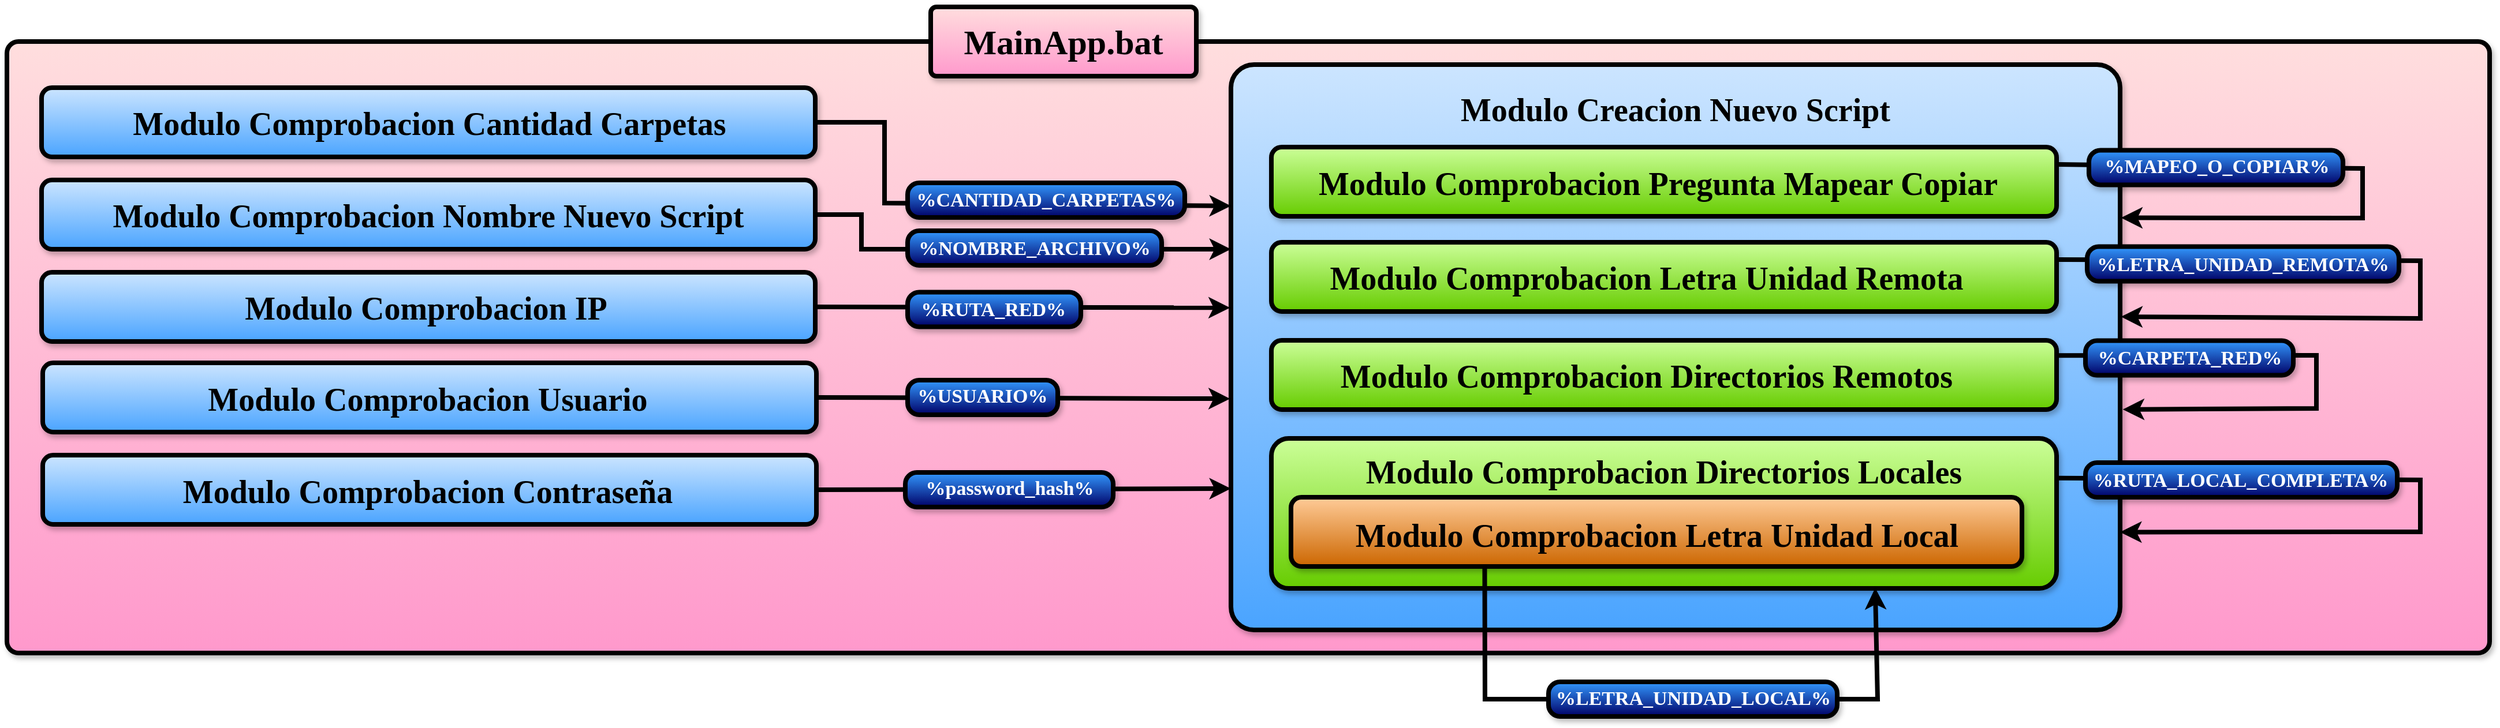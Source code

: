 <mxfile version="20.8.16" type="device"><diagram id="C5RBs43oDa-KdzZeNtuy" name="Page-1"><mxGraphModel dx="1475" dy="2622" grid="1" gridSize="10" guides="1" tooltips="1" connect="1" arrows="1" fold="1" page="1" pageScale="1" pageWidth="827" pageHeight="1169" math="0" shadow="0"><root><mxCell id="WIyWlLk6GJQsqaUBKTNV-0"/><mxCell id="WIyWlLk6GJQsqaUBKTNV-1" parent="WIyWlLk6GJQsqaUBKTNV-0"/><mxCell id="xYV5J3Dk0RjKf7E60ngk-5" value="" style="rounded=1;whiteSpace=wrap;html=1;strokeWidth=4;fillColor=#FFDEDE;strokeColor=#000000;shadow=1;glass=0;gradientColor=#FF99CC;absoluteArcSize=1;" vertex="1" parent="WIyWlLk6GJQsqaUBKTNV-1"><mxGeometry x="1290" y="-1030" width="2150" height="530" as="geometry"/></mxCell><mxCell id="xYV5J3Dk0RjKf7E60ngk-6" value="" style="rounded=1;whiteSpace=wrap;html=1;fillColor=#cce5ff;strokeColor=#000000;gradientColor=#4AA4FF;strokeWidth=4;shadow=1;" vertex="1" parent="WIyWlLk6GJQsqaUBKTNV-1"><mxGeometry x="1320" y="-990" width="670" height="60" as="geometry"/></mxCell><mxCell id="xYV5J3Dk0RjKf7E60ngk-7" value="" style="rounded=1;whiteSpace=wrap;html=1;strokeWidth=4;fillColor=#FFDEDE;strokeColor=#000000;shadow=1;glass=0;gradientColor=#FF99CC;absoluteArcSize=1;arcSize=10;" vertex="1" parent="WIyWlLk6GJQsqaUBKTNV-1"><mxGeometry x="2090" y="-1060" width="230" height="60" as="geometry"/></mxCell><mxCell id="xYV5J3Dk0RjKf7E60ngk-8" value="&lt;font face=&quot;Tahoma&quot; style=&quot;font-size: 30px;&quot;&gt;&lt;b style=&quot;&quot;&gt;MainApp.bat&lt;/b&gt;&lt;/font&gt;" style="text;html=1;strokeColor=none;fillColor=none;align=center;verticalAlign=middle;whiteSpace=wrap;rounded=0;shadow=1;" vertex="1" parent="WIyWlLk6GJQsqaUBKTNV-1"><mxGeometry x="2100" y="-1050" width="210" height="40" as="geometry"/></mxCell><mxCell id="xYV5J3Dk0RjKf7E60ngk-9" value="" style="rounded=1;whiteSpace=wrap;html=1;fillColor=#cce5ff;strokeColor=#000000;gradientColor=#4AA4FF;strokeWidth=4;shadow=1;" vertex="1" parent="WIyWlLk6GJQsqaUBKTNV-1"><mxGeometry x="1320" y="-910" width="670" height="60" as="geometry"/></mxCell><mxCell id="xYV5J3Dk0RjKf7E60ngk-10" value="" style="rounded=1;whiteSpace=wrap;html=1;fillColor=#cce5ff;strokeColor=#000000;gradientColor=#4AA4FF;strokeWidth=4;shadow=1;" vertex="1" parent="WIyWlLk6GJQsqaUBKTNV-1"><mxGeometry x="1320" y="-830" width="670" height="60" as="geometry"/></mxCell><mxCell id="xYV5J3Dk0RjKf7E60ngk-12" value="" style="rounded=1;whiteSpace=wrap;html=1;fillColor=#cce5ff;strokeColor=#000000;gradientColor=#4AA4FF;strokeWidth=4;shadow=1;" vertex="1" parent="WIyWlLk6GJQsqaUBKTNV-1"><mxGeometry x="1321" y="-751.5" width="670" height="60" as="geometry"/></mxCell><mxCell id="xYV5J3Dk0RjKf7E60ngk-13" value="" style="rounded=1;whiteSpace=wrap;html=1;fillColor=#cce5ff;strokeColor=#000000;gradientColor=#4AA4FF;strokeWidth=4;shadow=1;" vertex="1" parent="WIyWlLk6GJQsqaUBKTNV-1"><mxGeometry x="1321" y="-671.5" width="670" height="60" as="geometry"/></mxCell><mxCell id="xYV5J3Dk0RjKf7E60ngk-14" value="" style="rounded=1;whiteSpace=wrap;html=1;fillColor=#cce5ff;strokeColor=#000000;gradientColor=#4AA4FF;strokeWidth=4;shadow=1;container=0;fixDash=0;dropTarget=0;metaEdit=0;arcSize=40;absoluteArcSize=1;imageHeight=24;" vertex="1" parent="WIyWlLk6GJQsqaUBKTNV-1"><mxGeometry x="2350" y="-1010" width="770" height="490" as="geometry"><mxRectangle x="1060" y="140" width="50" height="40" as="alternateBounds"/></mxGeometry></mxCell><mxCell id="xYV5J3Dk0RjKf7E60ngk-16" value="" style="rounded=1;whiteSpace=wrap;html=1;fillColor=#CCFF99;strokeColor=#000000;strokeWidth=4;shadow=1;gradientColor=#66CC00;arcSize=30;absoluteArcSize=1;" vertex="1" parent="WIyWlLk6GJQsqaUBKTNV-1"><mxGeometry x="2385" y="-686" width="680" height="130" as="geometry"/></mxCell><mxCell id="xYV5J3Dk0RjKf7E60ngk-17" value="" style="rounded=1;whiteSpace=wrap;html=1;fillColor=#ffcc99;strokeColor=#000000;strokeWidth=4;shadow=1;gradientColor=#CC6600;" vertex="1" parent="WIyWlLk6GJQsqaUBKTNV-1"><mxGeometry x="2402" y="-635" width="633" height="60" as="geometry"/></mxCell><mxCell id="xYV5J3Dk0RjKf7E60ngk-18" value="&lt;b&gt;&lt;font style=&quot;font-size: 28px;&quot;&gt;Modulo Comprobacion Cantidad Carpetas&lt;/font&gt;&lt;/b&gt;" style="text;html=1;strokeColor=none;fillColor=none;align=center;verticalAlign=middle;whiteSpace=wrap;rounded=0;fontSize=30;fontFamily=Tahoma;" vertex="1" parent="WIyWlLk6GJQsqaUBKTNV-1"><mxGeometry x="1356" y="-977.5" width="600" height="35" as="geometry"/></mxCell><mxCell id="xYV5J3Dk0RjKf7E60ngk-19" value="&lt;b style=&quot;border-color: var(--border-color); font-size: 28px;&quot;&gt;Modulo Comprobacion Nombre Nuevo Script&lt;/b&gt;" style="text;html=1;strokeColor=none;fillColor=none;align=center;verticalAlign=middle;whiteSpace=wrap;rounded=0;fontSize=30;fontFamily=Tahoma;" vertex="1" parent="WIyWlLk6GJQsqaUBKTNV-1"><mxGeometry x="1339" y="-902.5" width="632" height="45" as="geometry"/></mxCell><mxCell id="xYV5J3Dk0RjKf7E60ngk-20" value="&lt;b style=&quot;border-color: var(--border-color); font-size: 28px;&quot;&gt;Modulo Comprobacion Contraseña&lt;/b&gt;" style="text;html=1;strokeColor=none;fillColor=none;align=center;verticalAlign=middle;whiteSpace=wrap;rounded=0;fontSize=30;fontFamily=Tahoma;" vertex="1" parent="WIyWlLk6GJQsqaUBKTNV-1"><mxGeometry x="1400.5" y="-661.5" width="507" height="40" as="geometry"/></mxCell><mxCell id="xYV5J3Dk0RjKf7E60ngk-21" value="&lt;b style=&quot;border-color: var(--border-color); font-size: 28px;&quot;&gt;Modulo Comprobacion Usuario&lt;/b&gt;" style="text;html=1;strokeColor=none;fillColor=none;align=center;verticalAlign=middle;whiteSpace=wrap;rounded=0;fontSize=30;fontFamily=Tahoma;" vertex="1" parent="WIyWlLk6GJQsqaUBKTNV-1"><mxGeometry x="1434.5" y="-739" width="439" height="35" as="geometry"/></mxCell><mxCell id="xYV5J3Dk0RjKf7E60ngk-23" value="&lt;b style=&quot;border-color: var(--border-color); font-size: 28px;&quot;&gt;Modulo Comprobacion IP&lt;/b&gt;" style="text;html=1;strokeColor=none;fillColor=none;align=center;verticalAlign=middle;whiteSpace=wrap;rounded=0;fontSize=30;fontFamily=Tahoma;" vertex="1" parent="WIyWlLk6GJQsqaUBKTNV-1"><mxGeometry x="1473" y="-825" width="360" height="50" as="geometry"/></mxCell><mxCell id="xYV5J3Dk0RjKf7E60ngk-24" value="" style="endArrow=classic;html=1;rounded=0;fontFamily=Tahoma;fontSize=28;exitX=1;exitY=0.5;exitDx=0;exitDy=0;strokeWidth=4;entryX=0;entryY=0.25;entryDx=0;entryDy=0;" edge="1" parent="WIyWlLk6GJQsqaUBKTNV-1" source="xYV5J3Dk0RjKf7E60ngk-6" target="xYV5J3Dk0RjKf7E60ngk-14"><mxGeometry width="50" height="50" relative="1" as="geometry"><mxPoint x="1930" y="-690" as="sourcePoint"/><mxPoint x="2350" y="-890" as="targetPoint"/><Array as="points"><mxPoint x="2050" y="-960"/><mxPoint x="2050" y="-890"/></Array></mxGeometry></mxCell><mxCell id="xYV5J3Dk0RjKf7E60ngk-25" value="" style="endArrow=classic;html=1;rounded=0;fontFamily=Tahoma;fontSize=28;exitX=1;exitY=0.5;exitDx=0;exitDy=0;strokeWidth=4;" edge="1" parent="WIyWlLk6GJQsqaUBKTNV-1" source="xYV5J3Dk0RjKf7E60ngk-9"><mxGeometry width="50" height="50" relative="1" as="geometry"><mxPoint x="1838" y="-880" as="sourcePoint"/><mxPoint x="2350" y="-850" as="targetPoint"/><Array as="points"><mxPoint x="2030" y="-880"/><mxPoint x="2030" y="-850"/></Array></mxGeometry></mxCell><mxCell id="xYV5J3Dk0RjKf7E60ngk-26" value="" style="endArrow=classic;html=1;rounded=0;fontFamily=Tahoma;fontSize=28;exitX=1;exitY=0.5;exitDx=0;exitDy=0;entryX=-0.001;entryY=0.43;entryDx=0;entryDy=0;entryPerimeter=0;strokeWidth=4;" edge="1" parent="WIyWlLk6GJQsqaUBKTNV-1" source="xYV5J3Dk0RjKf7E60ngk-10" target="xYV5J3Dk0RjKf7E60ngk-14"><mxGeometry width="50" height="50" relative="1" as="geometry"><mxPoint x="1838" y="-800" as="sourcePoint"/><mxPoint x="2150" y="-800" as="targetPoint"/><Array as="points"/></mxGeometry></mxCell><mxCell id="xYV5J3Dk0RjKf7E60ngk-28" value="" style="endArrow=classic;html=1;rounded=0;fontFamily=Tahoma;fontSize=28;exitX=1;exitY=0.5;exitDx=0;exitDy=0;strokeWidth=4;entryX=-0.001;entryY=0.591;entryDx=0;entryDy=0;entryPerimeter=0;" edge="1" parent="WIyWlLk6GJQsqaUBKTNV-1" source="xYV5J3Dk0RjKf7E60ngk-12" target="xYV5J3Dk0RjKf7E60ngk-14"><mxGeometry width="50" height="50" relative="1" as="geometry"><mxPoint x="1838.78" y="-639.96" as="sourcePoint"/><mxPoint x="2350" y="-721" as="targetPoint"/><Array as="points"/></mxGeometry></mxCell><mxCell id="xYV5J3Dk0RjKf7E60ngk-29" value="" style="endArrow=classic;html=1;rounded=0;fontFamily=Tahoma;fontSize=28;exitX=1;exitY=0.5;exitDx=0;exitDy=0;strokeWidth=4;entryX=0;entryY=0.75;entryDx=0;entryDy=0;" edge="1" parent="WIyWlLk6GJQsqaUBKTNV-1" source="xYV5J3Dk0RjKf7E60ngk-13" target="xYV5J3Dk0RjKf7E60ngk-14"><mxGeometry width="50" height="50" relative="1" as="geometry"><mxPoint x="1838" y="-560.2" as="sourcePoint"/><mxPoint x="2350" y="-630" as="targetPoint"/><Array as="points"/></mxGeometry></mxCell><mxCell id="xYV5J3Dk0RjKf7E60ngk-30" value="&lt;b&gt;&lt;font style=&quot;font-size: 28px;&quot;&gt;Modulo Creacion Nuevo Script&lt;/font&gt;&lt;/b&gt;" style="text;html=1;strokeColor=none;fillColor=none;align=center;verticalAlign=middle;whiteSpace=wrap;rounded=0;fontSize=30;fontFamily=Tahoma;" vertex="1" parent="WIyWlLk6GJQsqaUBKTNV-1"><mxGeometry x="2522" y="-990" width="426" height="35" as="geometry"/></mxCell><mxCell id="xYV5J3Dk0RjKf7E60ngk-31" value="&lt;b&gt;&lt;font style=&quot;font-size: 28px;&quot;&gt;Modulo Comprobacion Letra Unidad Local&lt;/font&gt;&lt;/b&gt;" style="text;html=1;strokeColor=none;fillColor=none;align=center;verticalAlign=middle;whiteSpace=wrap;rounded=0;fontSize=30;fontFamily=Tahoma;" vertex="1" parent="WIyWlLk6GJQsqaUBKTNV-1"><mxGeometry x="2418.5" y="-621" width="600" height="35" as="geometry"/></mxCell><mxCell id="xYV5J3Dk0RjKf7E60ngk-33" value="&lt;b&gt;&lt;font style=&quot;font-size: 28px;&quot;&gt;Modulo Comprobacion Directorios Locales&lt;/font&gt;&lt;/b&gt;" style="text;html=1;strokeColor=none;fillColor=none;align=center;verticalAlign=middle;whiteSpace=wrap;rounded=0;fontSize=30;fontFamily=Tahoma;" vertex="1" parent="WIyWlLk6GJQsqaUBKTNV-1"><mxGeometry x="2425" y="-676" width="600" height="35" as="geometry"/></mxCell><mxCell id="xYV5J3Dk0RjKf7E60ngk-34" value="" style="endArrow=classic;html=1;rounded=0;strokeWidth=4;fontFamily=Tahoma;fontSize=28;entryX=0.769;entryY=0.997;entryDx=0;entryDy=0;entryPerimeter=0;exitX=0.265;exitY=1.02;exitDx=0;exitDy=0;exitPerimeter=0;" edge="1" parent="WIyWlLk6GJQsqaUBKTNV-1" source="xYV5J3Dk0RjKf7E60ngk-17" target="xYV5J3Dk0RjKf7E60ngk-16"><mxGeometry width="50" height="50" relative="1" as="geometry"><mxPoint x="2570" y="-580" as="sourcePoint"/><mxPoint x="2600" y="-396" as="targetPoint"/><Array as="points"><mxPoint x="2570" y="-460"/><mxPoint x="2910" y="-460"/></Array></mxGeometry></mxCell><mxCell id="xYV5J3Dk0RjKf7E60ngk-37" value="" style="rounded=1;whiteSpace=wrap;html=1;strokeWidth=4;fillColor=#3399FF;strokeColor=#000000;shadow=1;glass=0;gradientColor=#000066;absoluteArcSize=1;" vertex="1" parent="WIyWlLk6GJQsqaUBKTNV-1"><mxGeometry x="2070" y="-907.5" width="240" height="30" as="geometry"/></mxCell><mxCell id="xYV5J3Dk0RjKf7E60ngk-38" value="&lt;font size=&quot;1&quot; color=&quot;#ffffff&quot;&gt;&lt;b style=&quot;font-size: 17px;&quot;&gt;%CANTIDAD_CARPETAS%&lt;/b&gt;&lt;/font&gt;" style="text;html=1;strokeColor=none;fillColor=none;align=center;verticalAlign=middle;whiteSpace=wrap;rounded=0;fontSize=30;fontFamily=Tahoma;" vertex="1" parent="WIyWlLk6GJQsqaUBKTNV-1"><mxGeometry x="2070" y="-911.5" width="240" height="27.5" as="geometry"/></mxCell><mxCell id="xYV5J3Dk0RjKf7E60ngk-39" value="" style="rounded=1;whiteSpace=wrap;html=1;strokeWidth=4;fillColor=#3399FF;strokeColor=#000000;shadow=1;glass=0;gradientColor=#000066;absoluteArcSize=1;" vertex="1" parent="WIyWlLk6GJQsqaUBKTNV-1"><mxGeometry x="2070" y="-866" width="220" height="30" as="geometry"/></mxCell><mxCell id="xYV5J3Dk0RjKf7E60ngk-40" value="&lt;font size=&quot;1&quot; color=&quot;#ffffff&quot;&gt;&lt;b style=&quot;font-size: 17px;&quot;&gt;%NOMBRE_ARCHIVO%&lt;/b&gt;&lt;/font&gt;" style="text;html=1;strokeColor=none;fillColor=none;align=center;verticalAlign=middle;whiteSpace=wrap;rounded=0;fontSize=30;fontFamily=Tahoma;" vertex="1" parent="WIyWlLk6GJQsqaUBKTNV-1"><mxGeometry x="2075" y="-870" width="210" height="27.5" as="geometry"/></mxCell><mxCell id="xYV5J3Dk0RjKf7E60ngk-41" value="" style="rounded=1;whiteSpace=wrap;html=1;strokeWidth=4;fillColor=#3399FF;strokeColor=#000000;shadow=1;glass=0;gradientColor=#000066;absoluteArcSize=1;" vertex="1" parent="WIyWlLk6GJQsqaUBKTNV-1"><mxGeometry x="2070" y="-812.75" width="150" height="30" as="geometry"/></mxCell><mxCell id="xYV5J3Dk0RjKf7E60ngk-42" value="&lt;font size=&quot;1&quot; color=&quot;#ffffff&quot;&gt;&lt;b style=&quot;font-size: 17px;&quot;&gt;%RUTA_RED%&amp;nbsp;&lt;/b&gt;&lt;/font&gt;" style="text;html=1;strokeColor=none;fillColor=none;align=center;verticalAlign=middle;whiteSpace=wrap;rounded=0;fontSize=30;fontFamily=Tahoma;" vertex="1" parent="WIyWlLk6GJQsqaUBKTNV-1"><mxGeometry x="2079" y="-817.25" width="135" height="27.5" as="geometry"/></mxCell><mxCell id="xYV5J3Dk0RjKf7E60ngk-45" value="" style="rounded=1;whiteSpace=wrap;html=1;strokeWidth=4;fillColor=#3399FF;strokeColor=#000000;shadow=1;glass=0;gradientColor=#000066;absoluteArcSize=1;" vertex="1" parent="WIyWlLk6GJQsqaUBKTNV-1"><mxGeometry x="2070" y="-736.5" width="130" height="30" as="geometry"/></mxCell><mxCell id="xYV5J3Dk0RjKf7E60ngk-46" value="&lt;font color=&quot;#ffffff&quot;&gt;&lt;b style=&quot;font-size: 17px;&quot;&gt;%USUARIO%&lt;/b&gt;&lt;/font&gt;" style="text;html=1;strokeColor=none;fillColor=none;align=center;verticalAlign=middle;whiteSpace=wrap;rounded=0;fontSize=30;fontFamily=Tahoma;" vertex="1" parent="WIyWlLk6GJQsqaUBKTNV-1"><mxGeometry x="2070" y="-736.5" width="130" height="17.5" as="geometry"/></mxCell><mxCell id="xYV5J3Dk0RjKf7E60ngk-49" value="" style="rounded=1;whiteSpace=wrap;html=1;strokeWidth=4;fillColor=#3399FF;strokeColor=#000000;shadow=1;glass=0;gradientColor=#000066;absoluteArcSize=1;" vertex="1" parent="WIyWlLk6GJQsqaUBKTNV-1"><mxGeometry x="2068" y="-656.5" width="180" height="30" as="geometry"/></mxCell><mxCell id="xYV5J3Dk0RjKf7E60ngk-50" value="&lt;font color=&quot;#ffffff&quot;&gt;&lt;b style=&quot;font-size: 17px;&quot;&gt;%password_hash%&lt;/b&gt;&lt;/font&gt;" style="text;html=1;strokeColor=none;fillColor=none;align=center;verticalAlign=middle;whiteSpace=wrap;rounded=0;fontSize=30;fontFamily=Tahoma;" vertex="1" parent="WIyWlLk6GJQsqaUBKTNV-1"><mxGeometry x="2071" y="-661.5" width="175" height="27.5" as="geometry"/></mxCell><mxCell id="xYV5J3Dk0RjKf7E60ngk-58" value="" style="rounded=1;whiteSpace=wrap;html=1;fillColor=#CCFF99;strokeColor=#000000;strokeWidth=4;shadow=1;gradientColor=#66CC00;" vertex="1" parent="WIyWlLk6GJQsqaUBKTNV-1"><mxGeometry x="2385" y="-938.5" width="680" height="60" as="geometry"/></mxCell><mxCell id="xYV5J3Dk0RjKf7E60ngk-59" value="&lt;b&gt;&lt;font style=&quot;font-size: 28px;&quot;&gt;Modulo Comprobacion Pregunta Mapear Copiar&lt;/font&gt;&lt;/b&gt;" style="text;html=1;strokeColor=none;fillColor=none;align=center;verticalAlign=middle;whiteSpace=wrap;rounded=0;fontSize=30;fontFamily=Tahoma;" vertex="1" parent="WIyWlLk6GJQsqaUBKTNV-1"><mxGeometry x="2380" y="-926" width="680" height="35" as="geometry"/></mxCell><mxCell id="xYV5J3Dk0RjKf7E60ngk-60" value="" style="rounded=1;whiteSpace=wrap;html=1;fillColor=#CCFF99;strokeColor=#000000;strokeWidth=4;shadow=1;gradientColor=#66CC00;" vertex="1" parent="WIyWlLk6GJQsqaUBKTNV-1"><mxGeometry x="2385" y="-856" width="680" height="60" as="geometry"/></mxCell><mxCell id="xYV5J3Dk0RjKf7E60ngk-61" value="&lt;b style=&quot;border-color: var(--border-color);&quot;&gt;&lt;font style=&quot;border-color: var(--border-color); font-size: 28px;&quot;&gt;Modulo Comprobacion Letra Unidad Remota&lt;/font&gt;&lt;/b&gt;" style="text;html=1;strokeColor=none;fillColor=none;align=center;verticalAlign=middle;whiteSpace=wrap;rounded=0;fontSize=30;fontFamily=Tahoma;" vertex="1" parent="WIyWlLk6GJQsqaUBKTNV-1"><mxGeometry x="2380" y="-843.5" width="660" height="35" as="geometry"/></mxCell><mxCell id="xYV5J3Dk0RjKf7E60ngk-62" value="" style="rounded=1;whiteSpace=wrap;html=1;fillColor=#CCFF99;strokeColor=#000000;strokeWidth=4;shadow=1;gradientColor=#66CC00;" vertex="1" parent="WIyWlLk6GJQsqaUBKTNV-1"><mxGeometry x="2385" y="-771" width="680" height="60" as="geometry"/></mxCell><mxCell id="xYV5J3Dk0RjKf7E60ngk-63" value="&lt;b style=&quot;border-color: var(--border-color);&quot;&gt;&lt;font style=&quot;border-color: var(--border-color); font-size: 28px;&quot;&gt;Modulo Comprobacion Directorios Remotos&lt;/font&gt;&lt;/b&gt;" style="text;html=1;strokeColor=none;fillColor=none;align=center;verticalAlign=middle;whiteSpace=wrap;rounded=0;fontSize=30;fontFamily=Tahoma;" vertex="1" parent="WIyWlLk6GJQsqaUBKTNV-1"><mxGeometry x="2380" y="-758.5" width="660" height="35" as="geometry"/></mxCell><mxCell id="xYV5J3Dk0RjKf7E60ngk-64" value="" style="endArrow=classic;html=1;rounded=0;strokeWidth=4;fontFamily=Tahoma;fontSize=28;exitX=1;exitY=0.25;exitDx=0;exitDy=0;entryX=1.001;entryY=0.271;entryDx=0;entryDy=0;entryPerimeter=0;" edge="1" parent="WIyWlLk6GJQsqaUBKTNV-1" source="xYV5J3Dk0RjKf7E60ngk-58" target="xYV5J3Dk0RjKf7E60ngk-14"><mxGeometry width="50" height="50" relative="1" as="geometry"><mxPoint x="3065" y="-923.5" as="sourcePoint"/><mxPoint x="3130" y="-876.98" as="targetPoint"/><Array as="points"><mxPoint x="3330" y="-920"/><mxPoint x="3330" y="-877"/></Array></mxGeometry></mxCell><mxCell id="xYV5J3Dk0RjKf7E60ngk-65" value="" style="endArrow=classic;html=1;rounded=0;strokeWidth=4;fontFamily=Tahoma;fontSize=28;entryX=1.001;entryY=0.446;entryDx=0;entryDy=0;entryPerimeter=0;exitX=1;exitY=0.25;exitDx=0;exitDy=0;" edge="1" parent="WIyWlLk6GJQsqaUBKTNV-1" source="xYV5J3Dk0RjKf7E60ngk-60" target="xYV5J3Dk0RjKf7E60ngk-14"><mxGeometry width="50" height="50" relative="1" as="geometry"><mxPoint x="3070" y="-840" as="sourcePoint"/><mxPoint x="3130.77" y="-794.02" as="targetPoint"/><Array as="points"><mxPoint x="3380" y="-840"/><mxPoint x="3380" y="-790"/></Array></mxGeometry></mxCell><mxCell id="xYV5J3Dk0RjKf7E60ngk-66" value="" style="endArrow=classic;html=1;rounded=0;strokeWidth=4;fontFamily=Tahoma;fontSize=28;exitX=1;exitY=0.218;exitDx=0;exitDy=0;entryX=1.003;entryY=0.61;entryDx=0;entryDy=0;entryPerimeter=0;exitPerimeter=0;" edge="1" parent="WIyWlLk6GJQsqaUBKTNV-1" source="xYV5J3Dk0RjKf7E60ngk-62" target="xYV5J3Dk0RjKf7E60ngk-14"><mxGeometry width="50" height="50" relative="1" as="geometry"><mxPoint x="3065" y="-758.5" as="sourcePoint"/><mxPoint x="3130.77" y="-712.02" as="targetPoint"/><Array as="points"><mxPoint x="3290" y="-758"/><mxPoint x="3290" y="-712"/></Array></mxGeometry></mxCell><mxCell id="xYV5J3Dk0RjKf7E60ngk-67" value="" style="endArrow=classic;html=1;rounded=0;strokeWidth=4;fontFamily=Tahoma;fontSize=28;exitX=1;exitY=0.264;exitDx=0;exitDy=0;entryX=1;entryY=0.827;entryDx=0;entryDy=0;entryPerimeter=0;exitPerimeter=0;" edge="1" parent="WIyWlLk6GJQsqaUBKTNV-1" source="xYV5J3Dk0RjKf7E60ngk-16" target="xYV5J3Dk0RjKf7E60ngk-14"><mxGeometry width="50" height="50" relative="1" as="geometry"><mxPoint x="3065" y="-651" as="sourcePoint"/><mxPoint x="3130.77" y="-604.52" as="targetPoint"/><Array as="points"><mxPoint x="3380" y="-650"/><mxPoint x="3380" y="-605"/></Array></mxGeometry></mxCell><mxCell id="xYV5J3Dk0RjKf7E60ngk-68" value="" style="rounded=1;whiteSpace=wrap;html=1;strokeWidth=4;fillColor=#3399FF;strokeColor=#000000;shadow=1;glass=0;gradientColor=#000066;absoluteArcSize=1;" vertex="1" parent="WIyWlLk6GJQsqaUBKTNV-1"><mxGeometry x="3091.5" y="-852.25" width="270" height="30" as="geometry"/></mxCell><mxCell id="xYV5J3Dk0RjKf7E60ngk-69" value="&lt;font size=&quot;1&quot; color=&quot;#ffffff&quot;&gt;&lt;b style=&quot;font-size: 17px;&quot;&gt;%LETRA_UNIDAD_REMOTA%&lt;/b&gt;&lt;/font&gt;" style="text;html=1;strokeColor=none;fillColor=none;align=center;verticalAlign=middle;whiteSpace=wrap;rounded=0;fontSize=30;fontFamily=Tahoma;" vertex="1" parent="WIyWlLk6GJQsqaUBKTNV-1"><mxGeometry x="3094" y="-856" width="265" height="27.5" as="geometry"/></mxCell><mxCell id="xYV5J3Dk0RjKf7E60ngk-70" value="" style="rounded=1;whiteSpace=wrap;html=1;strokeWidth=4;fillColor=#3399FF;strokeColor=#000000;shadow=1;glass=0;gradientColor=#000066;absoluteArcSize=1;" vertex="1" parent="WIyWlLk6GJQsqaUBKTNV-1"><mxGeometry x="3090" y="-665" width="270" height="30" as="geometry"/></mxCell><mxCell id="xYV5J3Dk0RjKf7E60ngk-71" value="&lt;font size=&quot;1&quot; color=&quot;#ffffff&quot;&gt;&lt;b style=&quot;font-size: 17px;&quot;&gt;%RUTA_LOCAL_COMPLETA%&lt;/b&gt;&lt;/font&gt;" style="text;html=1;strokeColor=none;fillColor=none;align=center;verticalAlign=middle;whiteSpace=wrap;rounded=0;fontSize=30;fontFamily=Tahoma;" vertex="1" parent="WIyWlLk6GJQsqaUBKTNV-1"><mxGeometry x="3097" y="-669" width="255" height="27.5" as="geometry"/></mxCell><mxCell id="xYV5J3Dk0RjKf7E60ngk-72" value="" style="rounded=1;whiteSpace=wrap;html=1;strokeWidth=4;fillColor=#3399FF;strokeColor=#000000;shadow=1;glass=0;gradientColor=#000066;absoluteArcSize=1;" vertex="1" parent="WIyWlLk6GJQsqaUBKTNV-1"><mxGeometry x="3090" y="-770.75" width="180" height="30" as="geometry"/></mxCell><mxCell id="xYV5J3Dk0RjKf7E60ngk-73" value="&lt;font size=&quot;1&quot; color=&quot;#ffffff&quot;&gt;&lt;b style=&quot;font-size: 17px;&quot;&gt;%CARPETA_RED%&lt;/b&gt;&lt;/font&gt;" style="text;html=1;strokeColor=none;fillColor=none;align=center;verticalAlign=middle;whiteSpace=wrap;rounded=0;fontSize=30;fontFamily=Tahoma;" vertex="1" parent="WIyWlLk6GJQsqaUBKTNV-1"><mxGeometry x="3093" y="-774.75" width="175" height="27.5" as="geometry"/></mxCell><mxCell id="xYV5J3Dk0RjKf7E60ngk-74" value="" style="rounded=1;whiteSpace=wrap;html=1;strokeWidth=4;fillColor=#3399FF;strokeColor=#000000;shadow=1;glass=0;gradientColor=#000066;absoluteArcSize=1;" vertex="1" parent="WIyWlLk6GJQsqaUBKTNV-1"><mxGeometry x="3093" y="-935.75" width="220" height="30" as="geometry"/></mxCell><mxCell id="xYV5J3Dk0RjKf7E60ngk-75" value="&lt;font color=&quot;#ffffff&quot;&gt;&lt;b style=&quot;font-size: 17px;&quot;&gt;%&lt;/b&gt;&lt;b&gt;&lt;font style=&quot;font-size: 17px;&quot;&gt;MAPEO_O_COPIAR&lt;/font&gt;&lt;/b&gt;&lt;b style=&quot;font-size: 17px;&quot;&gt;%&lt;/b&gt;&lt;/font&gt;" style="text;html=1;strokeColor=none;fillColor=none;align=center;verticalAlign=middle;whiteSpace=wrap;rounded=0;fontSize=30;fontFamily=Tahoma;" vertex="1" parent="WIyWlLk6GJQsqaUBKTNV-1"><mxGeometry x="3095.25" y="-940.5" width="217.75" height="27.5" as="geometry"/></mxCell><mxCell id="xYV5J3Dk0RjKf7E60ngk-77" value="" style="rounded=1;whiteSpace=wrap;html=1;strokeWidth=4;fillColor=#3399FF;strokeColor=#000000;shadow=1;glass=0;gradientColor=#000066;absoluteArcSize=1;" vertex="1" parent="WIyWlLk6GJQsqaUBKTNV-1"><mxGeometry x="2625" y="-475" width="250" height="30" as="geometry"/></mxCell><mxCell id="xYV5J3Dk0RjKf7E60ngk-78" value="&lt;font color=&quot;#ffffff&quot;&gt;&lt;b style=&quot;font-size: 17px;&quot;&gt;%&lt;/b&gt;&lt;b&gt;&lt;font style=&quot;font-size: 17px;&quot;&gt;LETRA_UNIDAD_LOCAL&lt;/font&gt;&lt;/b&gt;&lt;b style=&quot;font-size: 17px;&quot;&gt;%&lt;/b&gt;&lt;/font&gt;" style="text;html=1;strokeColor=none;fillColor=none;align=center;verticalAlign=middle;whiteSpace=wrap;rounded=0;fontSize=30;fontFamily=Tahoma;" vertex="1" parent="WIyWlLk6GJQsqaUBKTNV-1"><mxGeometry x="2663" y="-480" width="175" height="27.5" as="geometry"/></mxCell></root></mxGraphModel></diagram></mxfile>